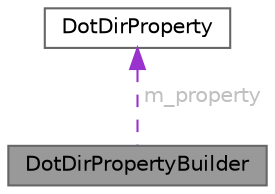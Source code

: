 digraph "DotDirPropertyBuilder"
{
 // INTERACTIVE_SVG=YES
 // LATEX_PDF_SIZE
  bgcolor="transparent";
  edge [fontname=Helvetica,fontsize=10,labelfontname=Helvetica,labelfontsize=10];
  node [fontname=Helvetica,fontsize=10,shape=box,height=0.2,width=0.4];
  Node1 [label="DotDirPropertyBuilder",height=0.2,width=0.4,color="gray40", fillcolor="grey60", style="filled", fontcolor="black",tooltip="Builder helper to create instances of the DotDirProperty struct."];
  Node2 -> Node1 [dir="back",color="darkorchid3",style="dashed",label=" m_property",fontcolor="grey" ];
  Node2 [label="DotDirProperty",height=0.2,width=0.4,color="gray40", fillcolor="white", style="filled",URL="$d0/d22/struct_dot_dir_property.html",tooltip="Properties are used to format the directories in the graph distinctively."];
}
